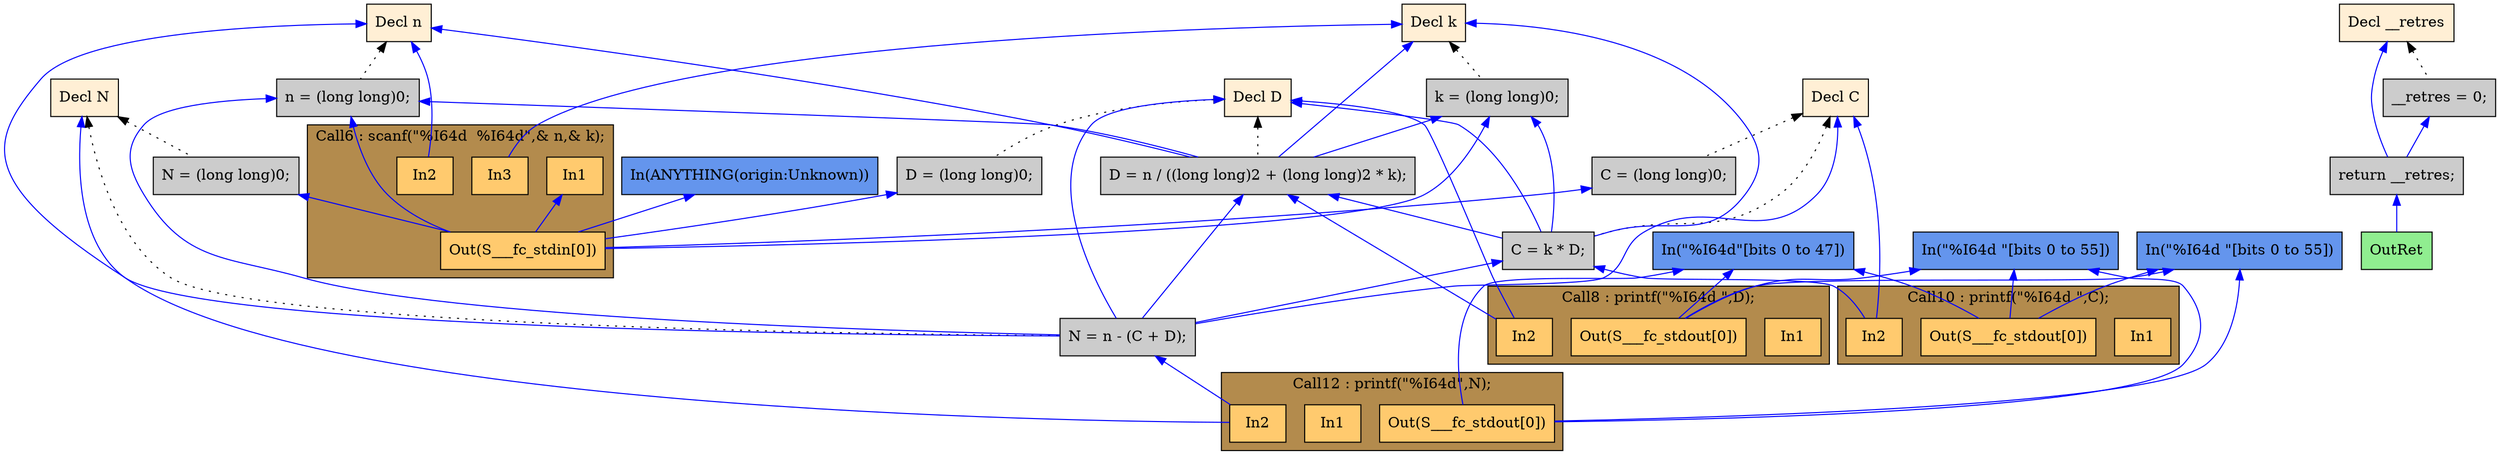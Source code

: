 digraph G {
  rankdir=TB;
  node [style="filled", ];
  32 [label="Out(S___fc_stdout[0])", fillcolor="#FFCA6E", shape=box, ];
  33 [label="__retres = 0;", fillcolor="#CCCCCC", shape=box, ];
  34 [label="return __retres;", fillcolor="#CCCCCC", shape=box, ];
  2 [label="Decl D", fillcolor="#FFEFD5", shape=box, ];
  35 [label="OutRet", fillcolor="#90EE90", shape=box, ];
  3 [label="Decl C", fillcolor="#FFEFD5", shape=box, ];
  36 [label="In(\"%I64d \"[bits 0 to 55])", fillcolor="#6495ED", shape=box, ];
  4 [label="Decl N", fillcolor="#FFEFD5", shape=box, ];
  37 [label="In(\"%I64d \"[bits 0 to 55])", fillcolor="#6495ED", shape=box, ];
  5 [label="Decl n", fillcolor="#FFEFD5", shape=box, ];
  38 [label="In(\"%I64d\"[bits 0 to 47])", fillcolor="#6495ED", shape=box, ];
  6 [label="Decl k", fillcolor="#FFEFD5", shape=box, ];
  39 [label="In(ANYTHING(origin:Unknown))", fillcolor="#6495ED", shape=box, ];
  7 [label="Decl __retres", fillcolor="#FFEFD5", shape=box, ];
  8 [label="D = (long long)0;", fillcolor="#CCCCCC", shape=box, ];
  9 [label="C = (long long)0;", fillcolor="#CCCCCC", shape=box, ];
  10 [label="N = (long long)0;", fillcolor="#CCCCCC", shape=box, ];
  11 [label="n = (long long)0;", fillcolor="#CCCCCC", shape=box, ];
  12 [label="k = (long long)0;", fillcolor="#CCCCCC", shape=box, ];
  14 [label="In1", fillcolor="#FFCA6E", shape=box, ];
  15 [label="In2", fillcolor="#FFCA6E", shape=box, ];
  16 [label="In3", fillcolor="#FFCA6E", shape=box, ];
  17 [label="Out(S___fc_stdin[0])", fillcolor="#FFCA6E", shape=box, ];
  18 [label="D = n / ((long long)2 + (long long)2 * k);",
      fillcolor="#CCCCCC", shape=box, ];
  20 [label="In1", fillcolor="#FFCA6E", shape=box, ];
  21 [label="In2", fillcolor="#FFCA6E", shape=box, ];
  22 [label="Out(S___fc_stdout[0])", fillcolor="#FFCA6E", shape=box, ];
  23 [label="C = k * D;", fillcolor="#CCCCCC", shape=box, ];
  25 [label="In1", fillcolor="#FFCA6E", shape=box, ];
  26 [label="In2", fillcolor="#FFCA6E", shape=box, ];
  27 [label="Out(S___fc_stdout[0])", fillcolor="#FFCA6E", shape=box, ];
  28 [label="N = n - (C + D);", fillcolor="#CCCCCC", shape=box, ];
  30 [label="In1", fillcolor="#FFCA6E", shape=box, ];
  31 [label="In2", fillcolor="#FFCA6E", shape=box, ];
  
  subgraph cluster_Call10 { label="Call10 : printf(\"%I64d \",C);";
                            fillcolor="#B38B4D"; style="filled"; 27;26;25;
     };
  subgraph cluster_Call12 { label="Call12 : printf(\"%I64d\",N);";
                            fillcolor="#B38B4D"; style="filled"; 31;30;32;
     };
  subgraph cluster_Call6 { label="Call6 : scanf(\"%I64d  %I64d\",& n,& k);";
                           fillcolor="#B38B4D"; style="filled"; 17;16;15;14;
     };
  subgraph cluster_Call8 { label="Call8 : printf(\"%I64d \",D);";
                           fillcolor="#B38B4D"; style="filled"; 22;21;20;
     };
  
  edge [dir=back, ];
  36 -> 32 [color="#0000FF", ];
  37 -> 32 [color="#0000FF", ];
  38 -> 32 [color="#0000FF", ];
  7 -> 33 [color="#000000", style="dotted", ];
  7 -> 34 [color="#0000FF", ];
  33 -> 34 [color="#0000FF", ];
  34 -> 35 [color="#0000FF", ];
  2 -> 8 [color="#000000", style="dotted", ];
  3 -> 9 [color="#000000", style="dotted", ];
  4 -> 10 [color="#000000", style="dotted", ];
  5 -> 11 [color="#000000", style="dotted", ];
  6 -> 12 [color="#000000", style="dotted", ];
  5 -> 15 [color="#0000FF", ];
  6 -> 16 [color="#0000FF", ];
  8 -> 17 [color="#0000FF", ];
  9 -> 17 [color="#0000FF", ];
  10 -> 17 [color="#0000FF", ];
  11 -> 17 [color="#0000FF", ];
  12 -> 17 [color="#0000FF", ];
  14 -> 17 [color="#0000FF", ];
  39 -> 17 [color="#0000FF", ];
  2 -> 18 [color="#000000", style="dotted", ];
  5 -> 18 [color="#0000FF", ];
  6 -> 18 [color="#0000FF", ];
  11 -> 18 [color="#0000FF", ];
  12 -> 18 [color="#0000FF", ];
  2 -> 21 [color="#0000FF", ];
  18 -> 21 [color="#0000FF", ];
  36 -> 22 [color="#0000FF", ];
  37 -> 22 [color="#0000FF", ];
  38 -> 22 [color="#0000FF", ];
  2 -> 23 [color="#0000FF", ];
  3 -> 23 [color="#000000", style="dotted", ];
  6 -> 23 [color="#0000FF", ];
  12 -> 23 [color="#0000FF", ];
  18 -> 23 [color="#0000FF", ];
  3 -> 26 [color="#0000FF", ];
  23 -> 26 [color="#0000FF", ];
  36 -> 27 [color="#0000FF", ];
  37 -> 27 [color="#0000FF", ];
  38 -> 27 [color="#0000FF", ];
  2 -> 28 [color="#0000FF", ];
  3 -> 28 [color="#0000FF", ];
  4 -> 28 [color="#000000", style="dotted", ];
  5 -> 28 [color="#0000FF", ];
  11 -> 28 [color="#0000FF", ];
  18 -> 28 [color="#0000FF", ];
  23 -> 28 [color="#0000FF", ];
  4 -> 31 [color="#0000FF", ];
  28 -> 31 [color="#0000FF", ];
  
  }